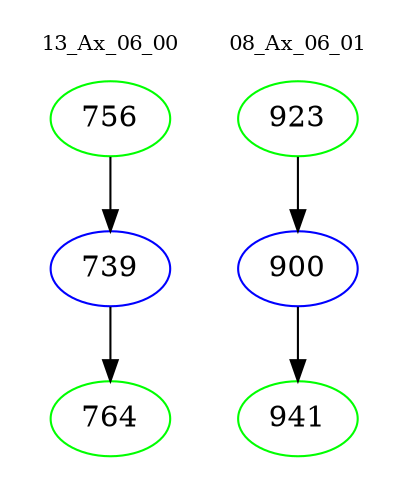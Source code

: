digraph{
subgraph cluster_0 {
color = white
label = "13_Ax_06_00";
fontsize=10;
T0_756 [label="756", color="green"]
T0_756 -> T0_739 [color="black"]
T0_739 [label="739", color="blue"]
T0_739 -> T0_764 [color="black"]
T0_764 [label="764", color="green"]
}
subgraph cluster_1 {
color = white
label = "08_Ax_06_01";
fontsize=10;
T1_923 [label="923", color="green"]
T1_923 -> T1_900 [color="black"]
T1_900 [label="900", color="blue"]
T1_900 -> T1_941 [color="black"]
T1_941 [label="941", color="green"]
}
}
